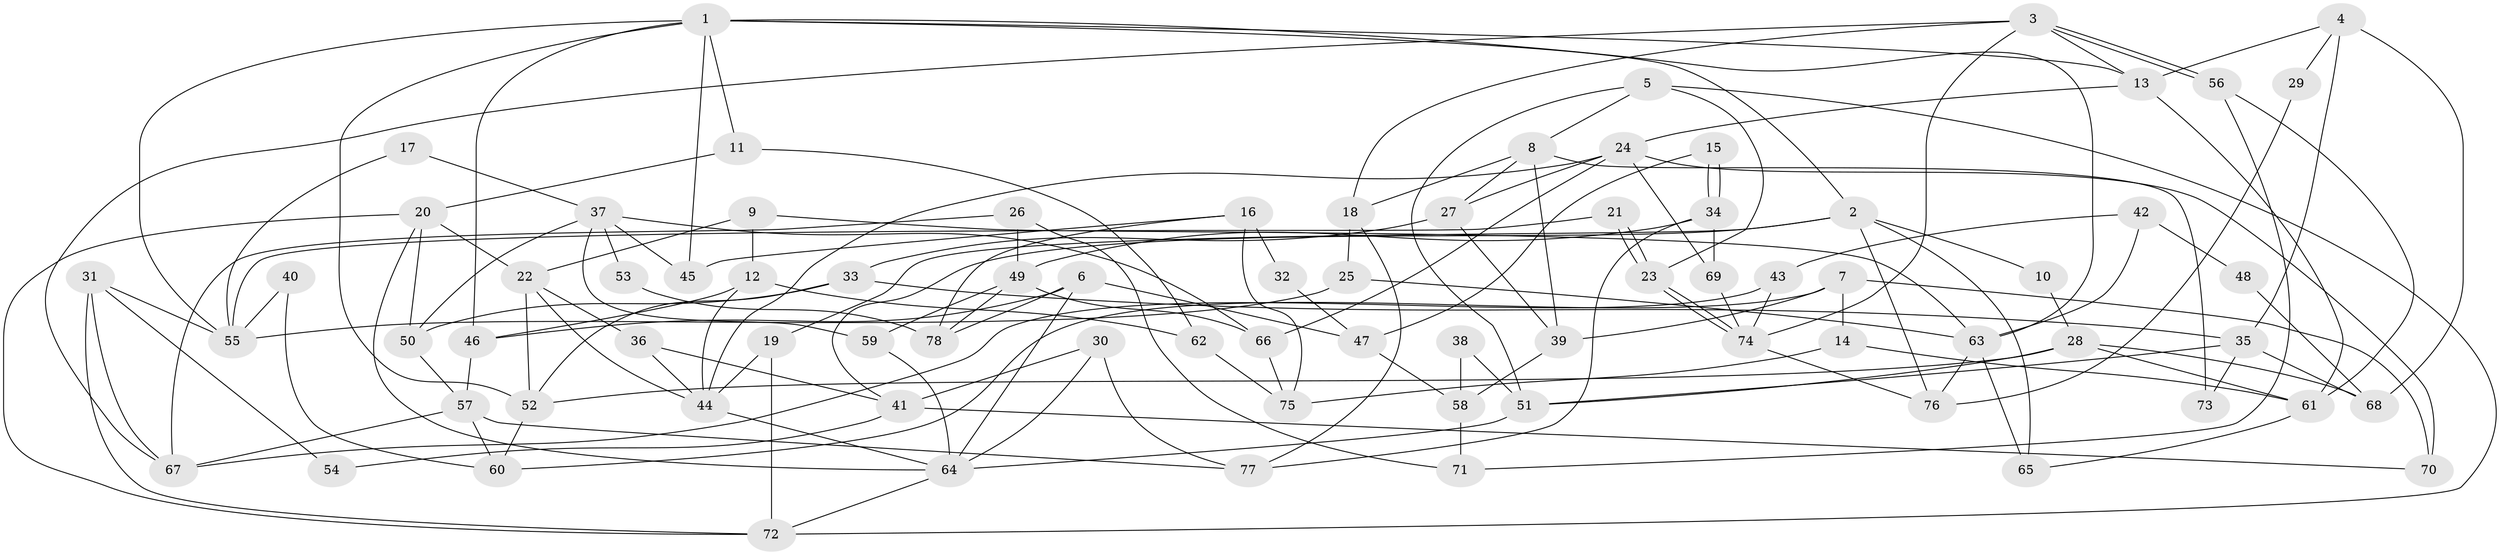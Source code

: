 // Generated by graph-tools (version 1.1) at 2025/11/02/27/25 16:11:21]
// undirected, 78 vertices, 156 edges
graph export_dot {
graph [start="1"]
  node [color=gray90,style=filled];
  1;
  2;
  3;
  4;
  5;
  6;
  7;
  8;
  9;
  10;
  11;
  12;
  13;
  14;
  15;
  16;
  17;
  18;
  19;
  20;
  21;
  22;
  23;
  24;
  25;
  26;
  27;
  28;
  29;
  30;
  31;
  32;
  33;
  34;
  35;
  36;
  37;
  38;
  39;
  40;
  41;
  42;
  43;
  44;
  45;
  46;
  47;
  48;
  49;
  50;
  51;
  52;
  53;
  54;
  55;
  56;
  57;
  58;
  59;
  60;
  61;
  62;
  63;
  64;
  65;
  66;
  67;
  68;
  69;
  70;
  71;
  72;
  73;
  74;
  75;
  76;
  77;
  78;
  1 -- 2;
  1 -- 46;
  1 -- 11;
  1 -- 13;
  1 -- 45;
  1 -- 52;
  1 -- 55;
  1 -- 63;
  2 -- 19;
  2 -- 41;
  2 -- 10;
  2 -- 65;
  2 -- 76;
  3 -- 56;
  3 -- 56;
  3 -- 74;
  3 -- 13;
  3 -- 18;
  3 -- 67;
  4 -- 35;
  4 -- 13;
  4 -- 29;
  4 -- 68;
  5 -- 8;
  5 -- 23;
  5 -- 51;
  5 -- 72;
  6 -- 46;
  6 -- 64;
  6 -- 47;
  6 -- 78;
  7 -- 70;
  7 -- 14;
  7 -- 39;
  7 -- 60;
  8 -- 27;
  8 -- 39;
  8 -- 18;
  8 -- 73;
  9 -- 63;
  9 -- 22;
  9 -- 12;
  10 -- 28;
  11 -- 20;
  11 -- 62;
  12 -- 62;
  12 -- 44;
  12 -- 46;
  13 -- 24;
  13 -- 61;
  14 -- 61;
  14 -- 75;
  15 -- 34;
  15 -- 34;
  15 -- 47;
  16 -- 78;
  16 -- 45;
  16 -- 32;
  16 -- 75;
  17 -- 55;
  17 -- 37;
  18 -- 25;
  18 -- 77;
  19 -- 72;
  19 -- 44;
  20 -- 22;
  20 -- 64;
  20 -- 50;
  20 -- 72;
  21 -- 55;
  21 -- 23;
  21 -- 23;
  22 -- 52;
  22 -- 44;
  22 -- 36;
  23 -- 74;
  23 -- 74;
  24 -- 69;
  24 -- 27;
  24 -- 44;
  24 -- 66;
  24 -- 70;
  25 -- 63;
  25 -- 55;
  26 -- 49;
  26 -- 67;
  26 -- 71;
  27 -- 33;
  27 -- 39;
  28 -- 68;
  28 -- 51;
  28 -- 52;
  28 -- 61;
  29 -- 76;
  30 -- 64;
  30 -- 77;
  30 -- 41;
  31 -- 55;
  31 -- 72;
  31 -- 54;
  31 -- 67;
  32 -- 47;
  33 -- 50;
  33 -- 52;
  33 -- 35;
  34 -- 77;
  34 -- 49;
  34 -- 69;
  35 -- 51;
  35 -- 68;
  35 -- 73;
  36 -- 44;
  36 -- 41;
  37 -- 59;
  37 -- 50;
  37 -- 45;
  37 -- 53;
  37 -- 66;
  38 -- 58;
  38 -- 51;
  39 -- 58;
  40 -- 55;
  40 -- 60;
  41 -- 54;
  41 -- 70;
  42 -- 63;
  42 -- 43;
  42 -- 48;
  43 -- 74;
  43 -- 67;
  44 -- 64;
  46 -- 57;
  47 -- 58;
  48 -- 68;
  49 -- 66;
  49 -- 59;
  49 -- 78;
  50 -- 57;
  51 -- 64;
  52 -- 60;
  53 -- 78;
  56 -- 61;
  56 -- 71;
  57 -- 60;
  57 -- 67;
  57 -- 77;
  58 -- 71;
  59 -- 64;
  61 -- 65;
  62 -- 75;
  63 -- 65;
  63 -- 76;
  64 -- 72;
  66 -- 75;
  69 -- 74;
  74 -- 76;
}
